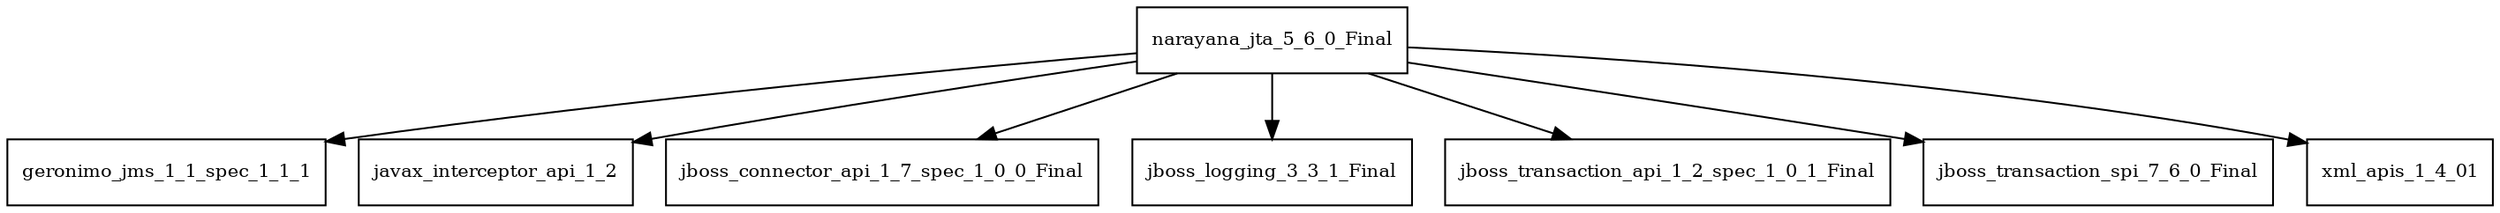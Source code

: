 digraph narayana_jta_5_6_0_Final_dependencies {
  node [shape = box, fontsize=10.0];
  narayana_jta_5_6_0_Final -> geronimo_jms_1_1_spec_1_1_1;
  narayana_jta_5_6_0_Final -> javax_interceptor_api_1_2;
  narayana_jta_5_6_0_Final -> jboss_connector_api_1_7_spec_1_0_0_Final;
  narayana_jta_5_6_0_Final -> jboss_logging_3_3_1_Final;
  narayana_jta_5_6_0_Final -> jboss_transaction_api_1_2_spec_1_0_1_Final;
  narayana_jta_5_6_0_Final -> jboss_transaction_spi_7_6_0_Final;
  narayana_jta_5_6_0_Final -> xml_apis_1_4_01;
}
